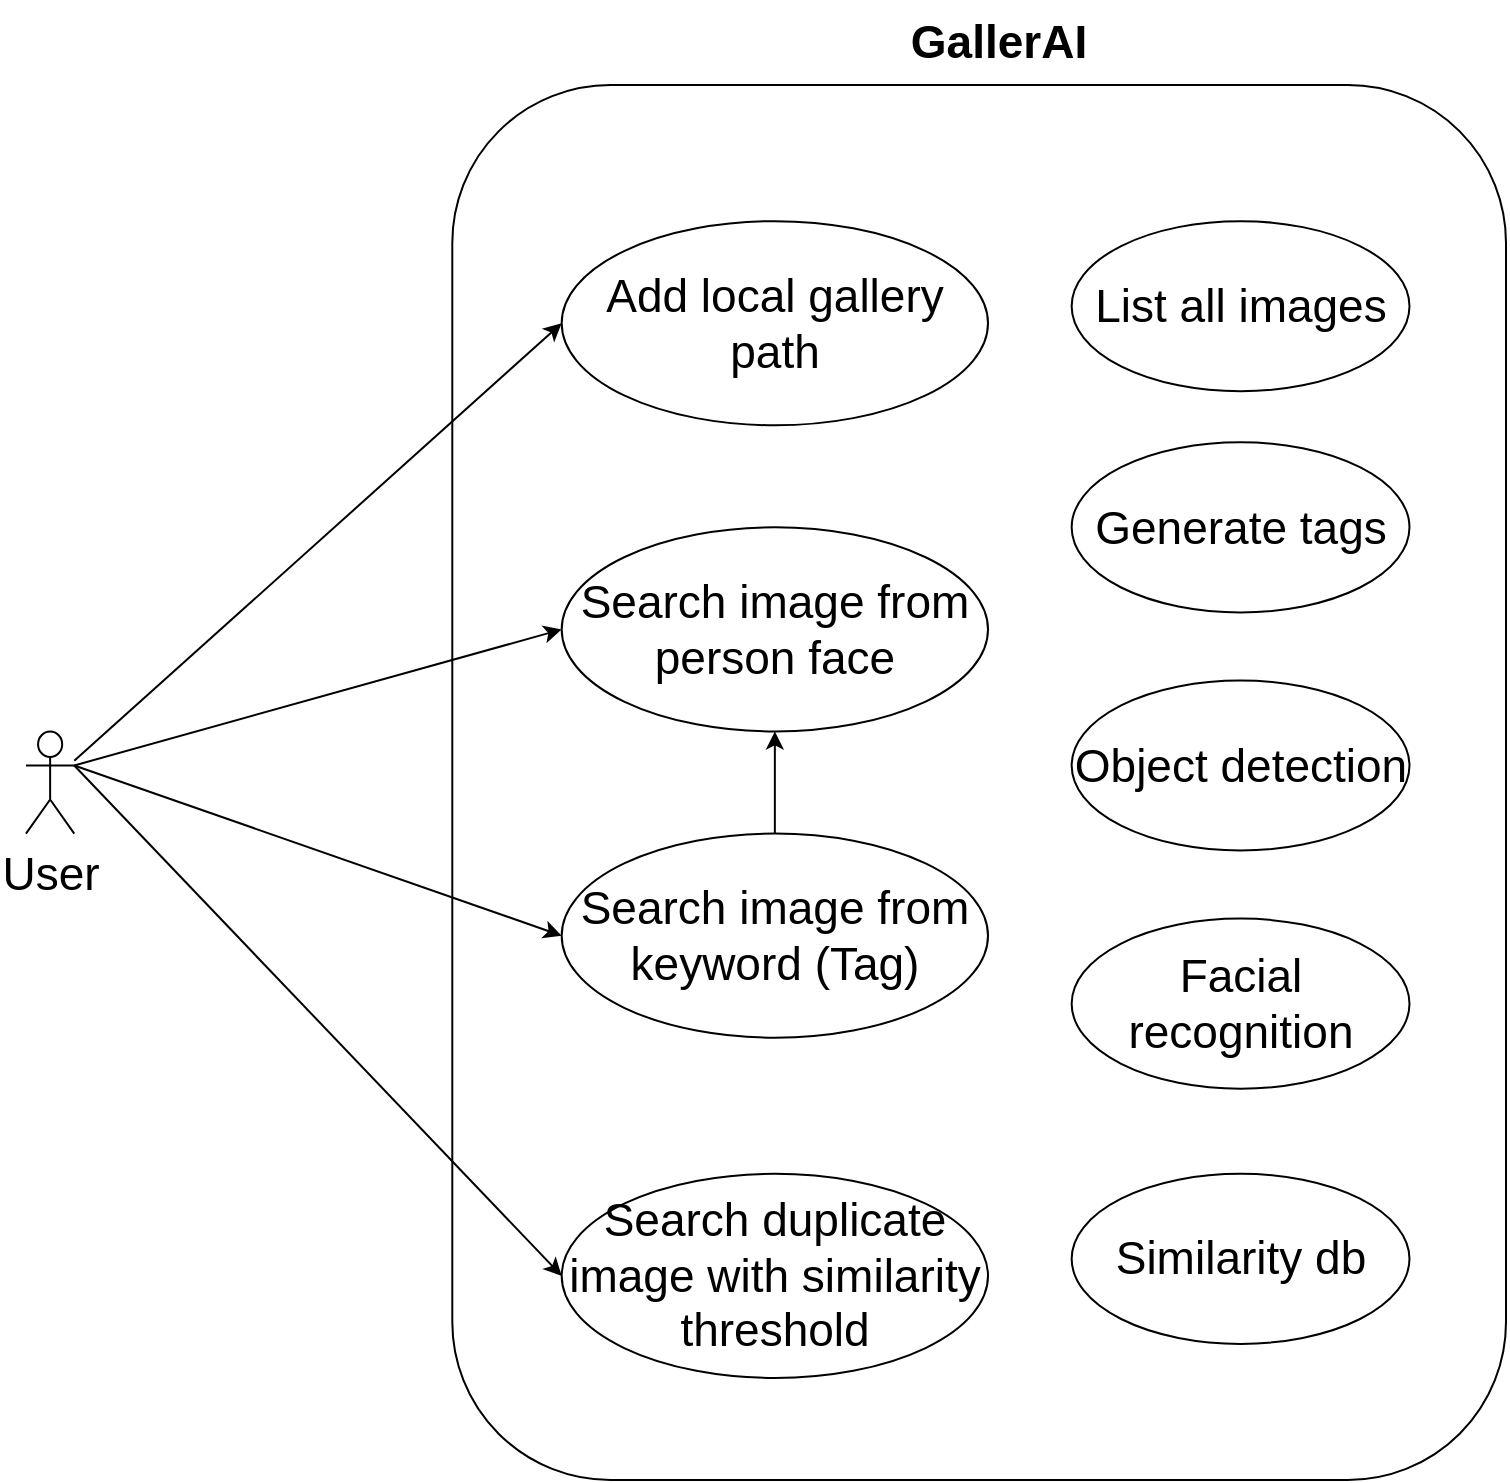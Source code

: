 <mxfile>
    <diagram id="1YKwyujnfXp2BJysX-oX" name="HLD">
        <mxGraphModel dx="2663" dy="1948" grid="1" gridSize="10" guides="1" tooltips="1" connect="1" arrows="1" fold="1" page="1" pageScale="1" pageWidth="1100" pageHeight="850" math="0" shadow="0">
            <root>
                <mxCell id="0"/>
                <mxCell id="1" parent="0"/>
                <mxCell id="19" value="" style="group" vertex="1" connectable="0" parent="1">
                    <mxGeometry x="180" y="60" width="740" height="740" as="geometry"/>
                </mxCell>
                <mxCell id="2" value="" style="rounded=1;whiteSpace=wrap;html=1;" parent="19" vertex="1">
                    <mxGeometry x="213.152" y="42.529" width="526.848" height="697.471" as="geometry"/>
                </mxCell>
                <mxCell id="3" value="&lt;b style=&quot;font-size: 23px;&quot;&gt;GallerAI&lt;/b&gt;" style="text;html=1;strokeColor=none;fillColor=none;align=center;verticalAlign=middle;whiteSpace=wrap;rounded=0;fontSize=23;" parent="19" vertex="1">
                    <mxGeometry x="418.261" width="136.739" height="42.529" as="geometry"/>
                </mxCell>
                <mxCell id="4" value="User" style="shape=umlActor;verticalLabelPosition=bottom;verticalAlign=top;html=1;outlineConnect=0;fontSize=23;" parent="19" vertex="1">
                    <mxGeometry y="365.747" width="24.13" height="51.034" as="geometry"/>
                </mxCell>
                <mxCell id="20" style="edgeStyle=none;html=1;exitX=0.5;exitY=0;exitDx=0;exitDy=0;" edge="1" parent="19" source="5" target="6">
                    <mxGeometry relative="1" as="geometry"/>
                </mxCell>
                <mxCell id="5" value="Search image from keyword (Tag)" style="ellipse;whiteSpace=wrap;html=1;fontSize=23;" parent="19" vertex="1">
                    <mxGeometry x="267.848" y="416.782" width="213.152" height="102.069" as="geometry"/>
                </mxCell>
                <mxCell id="12" style="edgeStyle=none;html=1;exitX=1;exitY=0.333;exitDx=0;exitDy=0;exitPerimeter=0;entryX=0;entryY=0.5;entryDx=0;entryDy=0;fontSize=23;" parent="19" source="4" target="5" edge="1">
                    <mxGeometry relative="1" as="geometry"/>
                </mxCell>
                <mxCell id="6" value="Search image from person face" style="ellipse;whiteSpace=wrap;html=1;fontSize=23;" parent="19" vertex="1">
                    <mxGeometry x="267.848" y="263.678" width="213.152" height="102.069" as="geometry"/>
                </mxCell>
                <mxCell id="11" style="edgeStyle=none;html=1;exitX=1;exitY=0.333;exitDx=0;exitDy=0;exitPerimeter=0;entryX=0;entryY=0.5;entryDx=0;entryDy=0;fontSize=23;" parent="19" source="4" target="6" edge="1">
                    <mxGeometry relative="1" as="geometry"/>
                </mxCell>
                <mxCell id="7" value="Search duplicate image with similarity threshold" style="ellipse;whiteSpace=wrap;html=1;fontSize=23;" parent="19" vertex="1">
                    <mxGeometry x="267.848" y="586.897" width="213.152" height="102.069" as="geometry"/>
                </mxCell>
                <mxCell id="13" style="edgeStyle=none;html=1;exitX=1;exitY=0.333;exitDx=0;exitDy=0;exitPerimeter=0;entryX=0;entryY=0.5;entryDx=0;entryDy=0;fontSize=23;" parent="19" source="4" target="7" edge="1">
                    <mxGeometry relative="1" as="geometry"/>
                </mxCell>
                <mxCell id="8" value="Add local gallery path" style="ellipse;whiteSpace=wrap;html=1;fontSize=23;" parent="19" vertex="1">
                    <mxGeometry x="267.848" y="110.575" width="213.152" height="102.069" as="geometry"/>
                </mxCell>
                <mxCell id="10" style="edgeStyle=none;html=1;entryX=0;entryY=0.5;entryDx=0;entryDy=0;fontSize=23;" parent="19" source="4" target="8" edge="1">
                    <mxGeometry relative="1" as="geometry"/>
                </mxCell>
                <mxCell id="14" value="List all images" style="ellipse;whiteSpace=wrap;html=1;fontSize=23;" parent="19" vertex="1">
                    <mxGeometry x="522.826" y="110.575" width="168.913" height="85.057" as="geometry"/>
                </mxCell>
                <mxCell id="15" value="Generate tags" style="ellipse;whiteSpace=wrap;html=1;fontSize=23;" parent="19" vertex="1">
                    <mxGeometry x="522.826" y="221.149" width="168.913" height="85.057" as="geometry"/>
                </mxCell>
                <mxCell id="16" value="Object detection" style="ellipse;whiteSpace=wrap;html=1;fontSize=23;" parent="19" vertex="1">
                    <mxGeometry x="522.826" y="340.23" width="168.913" height="85.057" as="geometry"/>
                </mxCell>
                <mxCell id="17" value="Facial recognition" style="ellipse;whiteSpace=wrap;html=1;fontSize=23;" parent="19" vertex="1">
                    <mxGeometry x="522.826" y="459.31" width="168.913" height="85.057" as="geometry"/>
                </mxCell>
                <mxCell id="18" value="Similarity db" style="ellipse;whiteSpace=wrap;html=1;fontSize=23;" parent="19" vertex="1">
                    <mxGeometry x="522.826" y="586.897" width="168.913" height="85.057" as="geometry"/>
                </mxCell>
            </root>
        </mxGraphModel>
    </diagram>
</mxfile>
